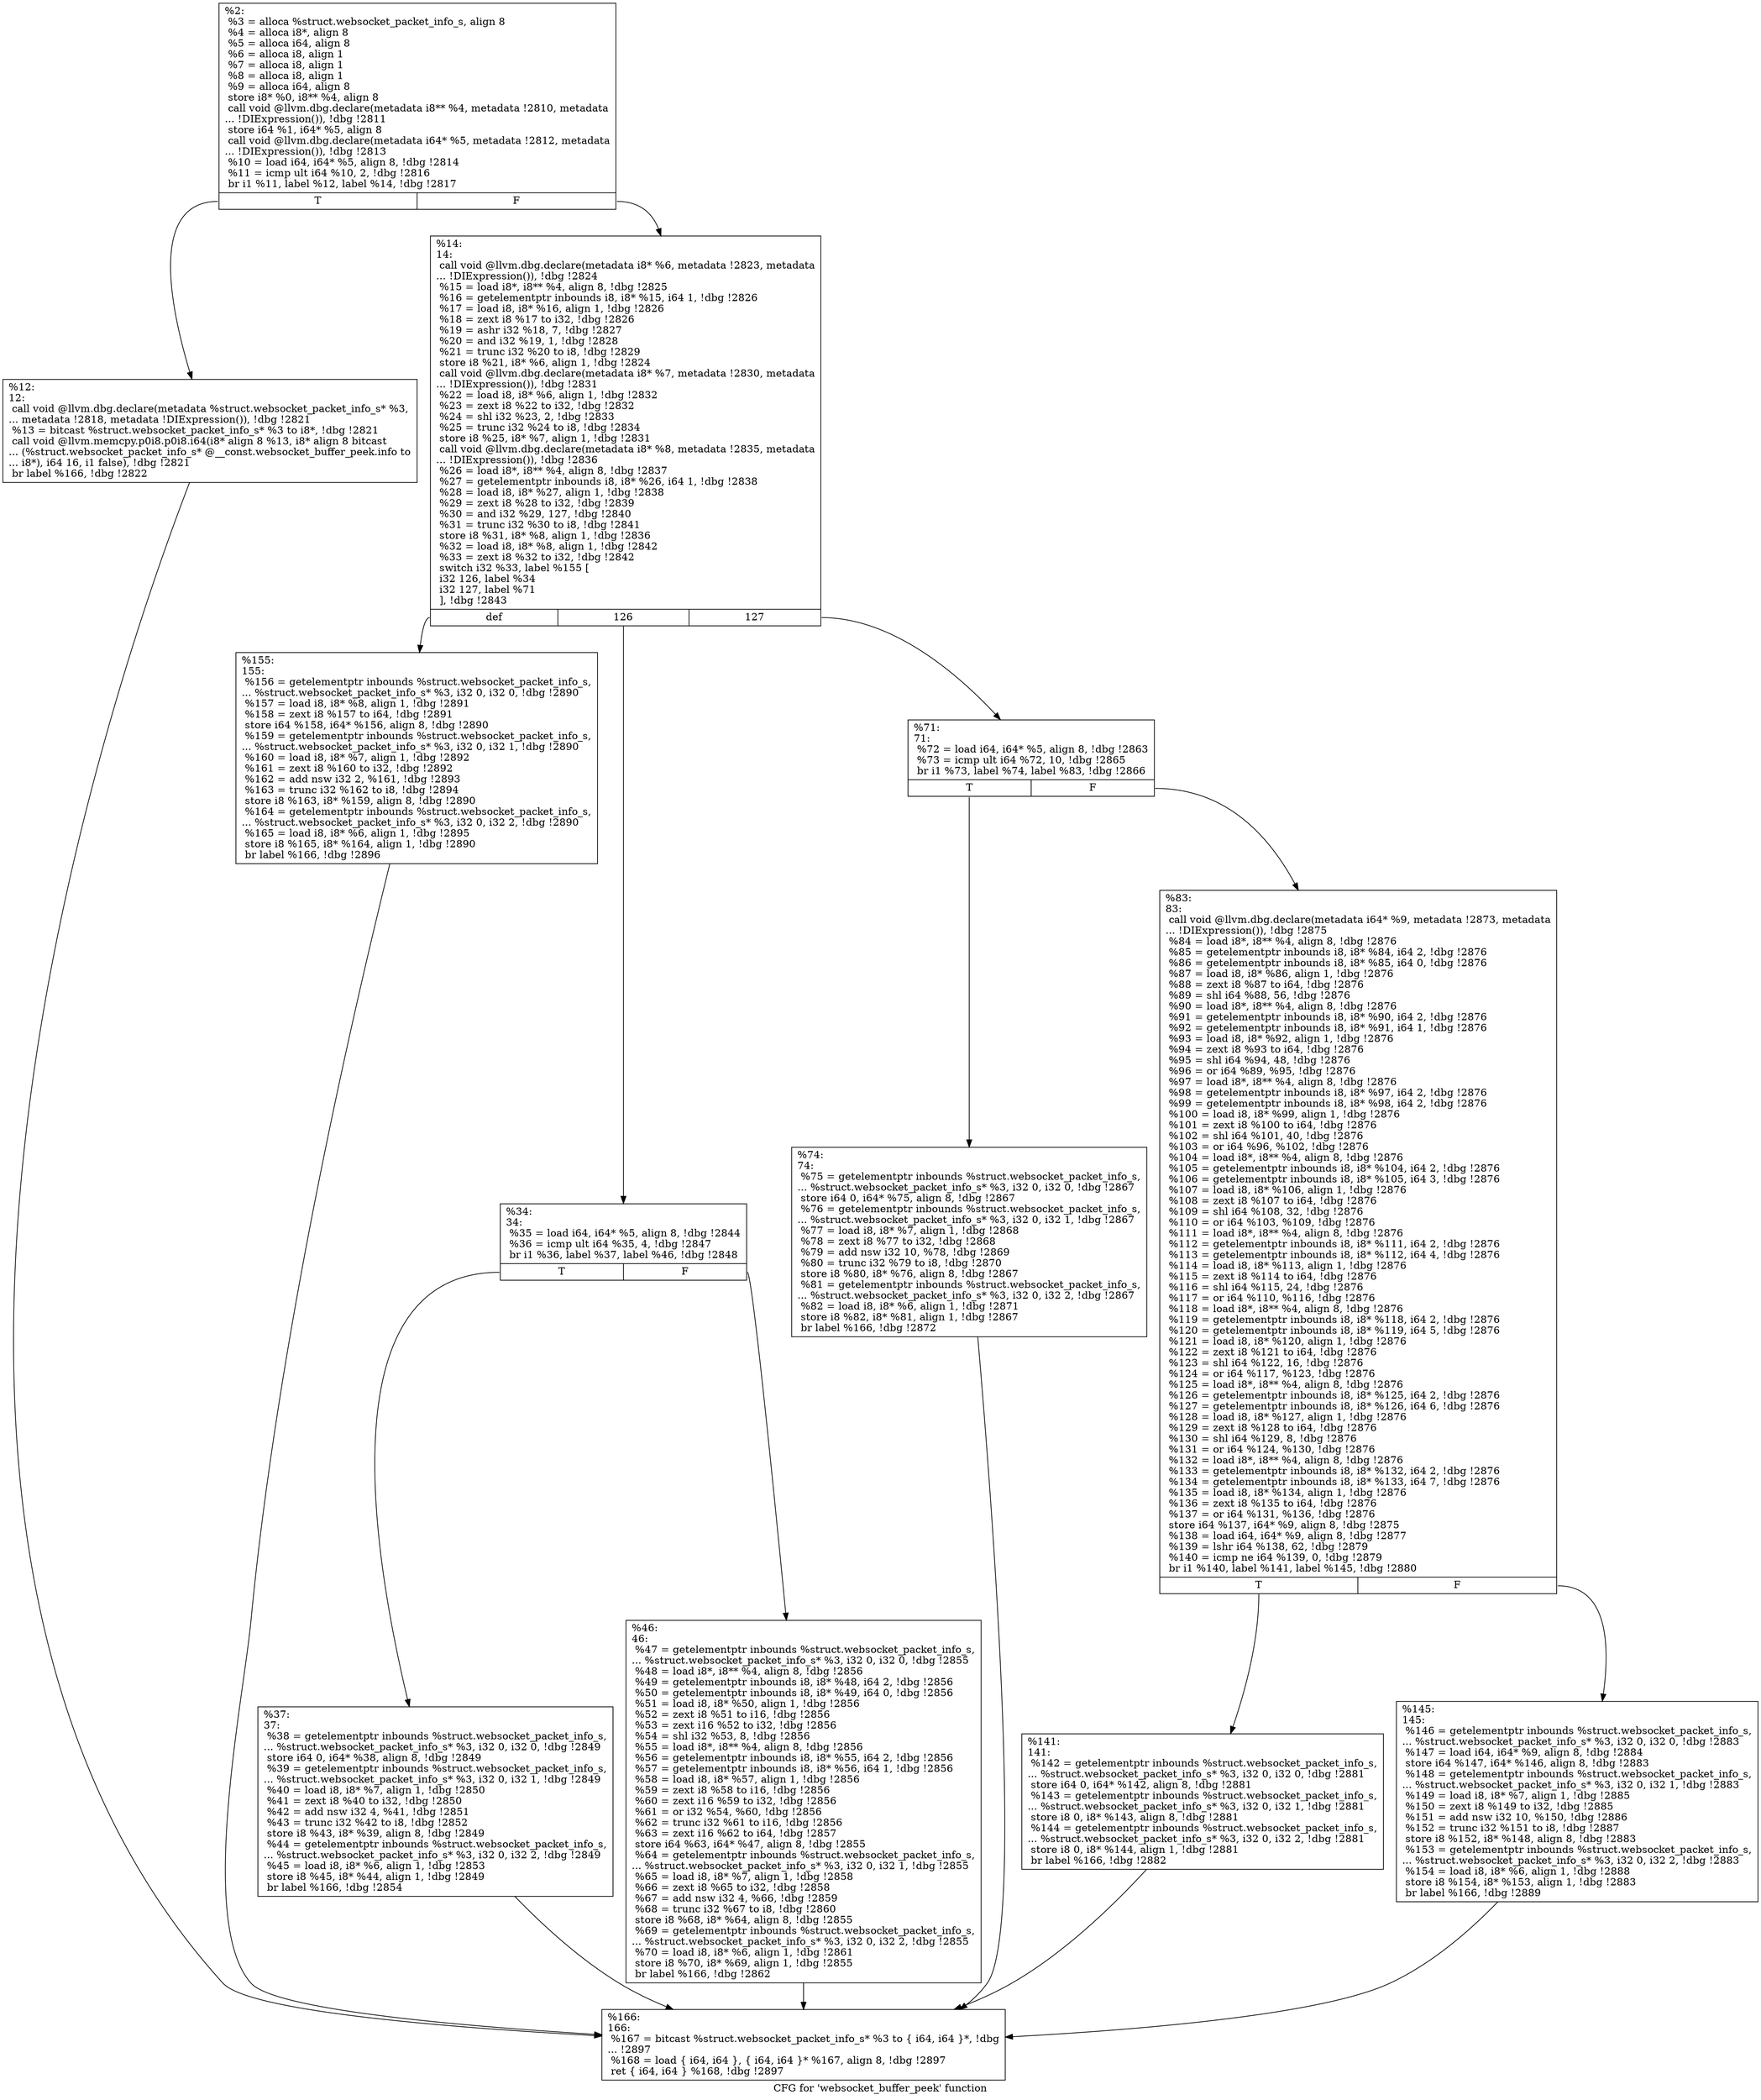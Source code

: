 digraph "CFG for 'websocket_buffer_peek' function" {
	label="CFG for 'websocket_buffer_peek' function";

	Node0x5568525af520 [shape=record,label="{%2:\l  %3 = alloca %struct.websocket_packet_info_s, align 8\l  %4 = alloca i8*, align 8\l  %5 = alloca i64, align 8\l  %6 = alloca i8, align 1\l  %7 = alloca i8, align 1\l  %8 = alloca i8, align 1\l  %9 = alloca i64, align 8\l  store i8* %0, i8** %4, align 8\l  call void @llvm.dbg.declare(metadata i8** %4, metadata !2810, metadata\l... !DIExpression()), !dbg !2811\l  store i64 %1, i64* %5, align 8\l  call void @llvm.dbg.declare(metadata i64* %5, metadata !2812, metadata\l... !DIExpression()), !dbg !2813\l  %10 = load i64, i64* %5, align 8, !dbg !2814\l  %11 = icmp ult i64 %10, 2, !dbg !2816\l  br i1 %11, label %12, label %14, !dbg !2817\l|{<s0>T|<s1>F}}"];
	Node0x5568525af520:s0 -> Node0x5568525af640;
	Node0x5568525af520:s1 -> Node0x5568525af690;
	Node0x5568525af640 [shape=record,label="{%12:\l12:                                               \l  call void @llvm.dbg.declare(metadata %struct.websocket_packet_info_s* %3,\l... metadata !2818, metadata !DIExpression()), !dbg !2821\l  %13 = bitcast %struct.websocket_packet_info_s* %3 to i8*, !dbg !2821\l  call void @llvm.memcpy.p0i8.p0i8.i64(i8* align 8 %13, i8* align 8 bitcast\l... (%struct.websocket_packet_info_s* @__const.websocket_buffer_peek.info to\l... i8*), i64 16, i1 false), !dbg !2821\l  br label %166, !dbg !2822\l}"];
	Node0x5568525af640 -> Node0x5568525af9b0;
	Node0x5568525af690 [shape=record,label="{%14:\l14:                                               \l  call void @llvm.dbg.declare(metadata i8* %6, metadata !2823, metadata\l... !DIExpression()), !dbg !2824\l  %15 = load i8*, i8** %4, align 8, !dbg !2825\l  %16 = getelementptr inbounds i8, i8* %15, i64 1, !dbg !2826\l  %17 = load i8, i8* %16, align 1, !dbg !2826\l  %18 = zext i8 %17 to i32, !dbg !2826\l  %19 = ashr i32 %18, 7, !dbg !2827\l  %20 = and i32 %19, 1, !dbg !2828\l  %21 = trunc i32 %20 to i8, !dbg !2829\l  store i8 %21, i8* %6, align 1, !dbg !2824\l  call void @llvm.dbg.declare(metadata i8* %7, metadata !2830, metadata\l... !DIExpression()), !dbg !2831\l  %22 = load i8, i8* %6, align 1, !dbg !2832\l  %23 = zext i8 %22 to i32, !dbg !2832\l  %24 = shl i32 %23, 2, !dbg !2833\l  %25 = trunc i32 %24 to i8, !dbg !2834\l  store i8 %25, i8* %7, align 1, !dbg !2831\l  call void @llvm.dbg.declare(metadata i8* %8, metadata !2835, metadata\l... !DIExpression()), !dbg !2836\l  %26 = load i8*, i8** %4, align 8, !dbg !2837\l  %27 = getelementptr inbounds i8, i8* %26, i64 1, !dbg !2838\l  %28 = load i8, i8* %27, align 1, !dbg !2838\l  %29 = zext i8 %28 to i32, !dbg !2839\l  %30 = and i32 %29, 127, !dbg !2840\l  %31 = trunc i32 %30 to i8, !dbg !2841\l  store i8 %31, i8* %8, align 1, !dbg !2836\l  %32 = load i8, i8* %8, align 1, !dbg !2842\l  %33 = zext i8 %32 to i32, !dbg !2842\l  switch i32 %33, label %155 [\l    i32 126, label %34\l    i32 127, label %71\l  ], !dbg !2843\l|{<s0>def|<s1>126|<s2>127}}"];
	Node0x5568525af690:s0 -> Node0x5568525af960;
	Node0x5568525af690:s1 -> Node0x5568525af6e0;
	Node0x5568525af690:s2 -> Node0x5568525af7d0;
	Node0x5568525af6e0 [shape=record,label="{%34:\l34:                                               \l  %35 = load i64, i64* %5, align 8, !dbg !2844\l  %36 = icmp ult i64 %35, 4, !dbg !2847\l  br i1 %36, label %37, label %46, !dbg !2848\l|{<s0>T|<s1>F}}"];
	Node0x5568525af6e0:s0 -> Node0x5568525af730;
	Node0x5568525af6e0:s1 -> Node0x5568525af780;
	Node0x5568525af730 [shape=record,label="{%37:\l37:                                               \l  %38 = getelementptr inbounds %struct.websocket_packet_info_s,\l... %struct.websocket_packet_info_s* %3, i32 0, i32 0, !dbg !2849\l  store i64 0, i64* %38, align 8, !dbg !2849\l  %39 = getelementptr inbounds %struct.websocket_packet_info_s,\l... %struct.websocket_packet_info_s* %3, i32 0, i32 1, !dbg !2849\l  %40 = load i8, i8* %7, align 1, !dbg !2850\l  %41 = zext i8 %40 to i32, !dbg !2850\l  %42 = add nsw i32 4, %41, !dbg !2851\l  %43 = trunc i32 %42 to i8, !dbg !2852\l  store i8 %43, i8* %39, align 8, !dbg !2849\l  %44 = getelementptr inbounds %struct.websocket_packet_info_s,\l... %struct.websocket_packet_info_s* %3, i32 0, i32 2, !dbg !2849\l  %45 = load i8, i8* %6, align 1, !dbg !2853\l  store i8 %45, i8* %44, align 1, !dbg !2849\l  br label %166, !dbg !2854\l}"];
	Node0x5568525af730 -> Node0x5568525af9b0;
	Node0x5568525af780 [shape=record,label="{%46:\l46:                                               \l  %47 = getelementptr inbounds %struct.websocket_packet_info_s,\l... %struct.websocket_packet_info_s* %3, i32 0, i32 0, !dbg !2855\l  %48 = load i8*, i8** %4, align 8, !dbg !2856\l  %49 = getelementptr inbounds i8, i8* %48, i64 2, !dbg !2856\l  %50 = getelementptr inbounds i8, i8* %49, i64 0, !dbg !2856\l  %51 = load i8, i8* %50, align 1, !dbg !2856\l  %52 = zext i8 %51 to i16, !dbg !2856\l  %53 = zext i16 %52 to i32, !dbg !2856\l  %54 = shl i32 %53, 8, !dbg !2856\l  %55 = load i8*, i8** %4, align 8, !dbg !2856\l  %56 = getelementptr inbounds i8, i8* %55, i64 2, !dbg !2856\l  %57 = getelementptr inbounds i8, i8* %56, i64 1, !dbg !2856\l  %58 = load i8, i8* %57, align 1, !dbg !2856\l  %59 = zext i8 %58 to i16, !dbg !2856\l  %60 = zext i16 %59 to i32, !dbg !2856\l  %61 = or i32 %54, %60, !dbg !2856\l  %62 = trunc i32 %61 to i16, !dbg !2856\l  %63 = zext i16 %62 to i64, !dbg !2857\l  store i64 %63, i64* %47, align 8, !dbg !2855\l  %64 = getelementptr inbounds %struct.websocket_packet_info_s,\l... %struct.websocket_packet_info_s* %3, i32 0, i32 1, !dbg !2855\l  %65 = load i8, i8* %7, align 1, !dbg !2858\l  %66 = zext i8 %65 to i32, !dbg !2858\l  %67 = add nsw i32 4, %66, !dbg !2859\l  %68 = trunc i32 %67 to i8, !dbg !2860\l  store i8 %68, i8* %64, align 8, !dbg !2855\l  %69 = getelementptr inbounds %struct.websocket_packet_info_s,\l... %struct.websocket_packet_info_s* %3, i32 0, i32 2, !dbg !2855\l  %70 = load i8, i8* %6, align 1, !dbg !2861\l  store i8 %70, i8* %69, align 1, !dbg !2855\l  br label %166, !dbg !2862\l}"];
	Node0x5568525af780 -> Node0x5568525af9b0;
	Node0x5568525af7d0 [shape=record,label="{%71:\l71:                                               \l  %72 = load i64, i64* %5, align 8, !dbg !2863\l  %73 = icmp ult i64 %72, 10, !dbg !2865\l  br i1 %73, label %74, label %83, !dbg !2866\l|{<s0>T|<s1>F}}"];
	Node0x5568525af7d0:s0 -> Node0x5568525af820;
	Node0x5568525af7d0:s1 -> Node0x5568525af870;
	Node0x5568525af820 [shape=record,label="{%74:\l74:                                               \l  %75 = getelementptr inbounds %struct.websocket_packet_info_s,\l... %struct.websocket_packet_info_s* %3, i32 0, i32 0, !dbg !2867\l  store i64 0, i64* %75, align 8, !dbg !2867\l  %76 = getelementptr inbounds %struct.websocket_packet_info_s,\l... %struct.websocket_packet_info_s* %3, i32 0, i32 1, !dbg !2867\l  %77 = load i8, i8* %7, align 1, !dbg !2868\l  %78 = zext i8 %77 to i32, !dbg !2868\l  %79 = add nsw i32 10, %78, !dbg !2869\l  %80 = trunc i32 %79 to i8, !dbg !2870\l  store i8 %80, i8* %76, align 8, !dbg !2867\l  %81 = getelementptr inbounds %struct.websocket_packet_info_s,\l... %struct.websocket_packet_info_s* %3, i32 0, i32 2, !dbg !2867\l  %82 = load i8, i8* %6, align 1, !dbg !2871\l  store i8 %82, i8* %81, align 1, !dbg !2867\l  br label %166, !dbg !2872\l}"];
	Node0x5568525af820 -> Node0x5568525af9b0;
	Node0x5568525af870 [shape=record,label="{%83:\l83:                                               \l  call void @llvm.dbg.declare(metadata i64* %9, metadata !2873, metadata\l... !DIExpression()), !dbg !2875\l  %84 = load i8*, i8** %4, align 8, !dbg !2876\l  %85 = getelementptr inbounds i8, i8* %84, i64 2, !dbg !2876\l  %86 = getelementptr inbounds i8, i8* %85, i64 0, !dbg !2876\l  %87 = load i8, i8* %86, align 1, !dbg !2876\l  %88 = zext i8 %87 to i64, !dbg !2876\l  %89 = shl i64 %88, 56, !dbg !2876\l  %90 = load i8*, i8** %4, align 8, !dbg !2876\l  %91 = getelementptr inbounds i8, i8* %90, i64 2, !dbg !2876\l  %92 = getelementptr inbounds i8, i8* %91, i64 1, !dbg !2876\l  %93 = load i8, i8* %92, align 1, !dbg !2876\l  %94 = zext i8 %93 to i64, !dbg !2876\l  %95 = shl i64 %94, 48, !dbg !2876\l  %96 = or i64 %89, %95, !dbg !2876\l  %97 = load i8*, i8** %4, align 8, !dbg !2876\l  %98 = getelementptr inbounds i8, i8* %97, i64 2, !dbg !2876\l  %99 = getelementptr inbounds i8, i8* %98, i64 2, !dbg !2876\l  %100 = load i8, i8* %99, align 1, !dbg !2876\l  %101 = zext i8 %100 to i64, !dbg !2876\l  %102 = shl i64 %101, 40, !dbg !2876\l  %103 = or i64 %96, %102, !dbg !2876\l  %104 = load i8*, i8** %4, align 8, !dbg !2876\l  %105 = getelementptr inbounds i8, i8* %104, i64 2, !dbg !2876\l  %106 = getelementptr inbounds i8, i8* %105, i64 3, !dbg !2876\l  %107 = load i8, i8* %106, align 1, !dbg !2876\l  %108 = zext i8 %107 to i64, !dbg !2876\l  %109 = shl i64 %108, 32, !dbg !2876\l  %110 = or i64 %103, %109, !dbg !2876\l  %111 = load i8*, i8** %4, align 8, !dbg !2876\l  %112 = getelementptr inbounds i8, i8* %111, i64 2, !dbg !2876\l  %113 = getelementptr inbounds i8, i8* %112, i64 4, !dbg !2876\l  %114 = load i8, i8* %113, align 1, !dbg !2876\l  %115 = zext i8 %114 to i64, !dbg !2876\l  %116 = shl i64 %115, 24, !dbg !2876\l  %117 = or i64 %110, %116, !dbg !2876\l  %118 = load i8*, i8** %4, align 8, !dbg !2876\l  %119 = getelementptr inbounds i8, i8* %118, i64 2, !dbg !2876\l  %120 = getelementptr inbounds i8, i8* %119, i64 5, !dbg !2876\l  %121 = load i8, i8* %120, align 1, !dbg !2876\l  %122 = zext i8 %121 to i64, !dbg !2876\l  %123 = shl i64 %122, 16, !dbg !2876\l  %124 = or i64 %117, %123, !dbg !2876\l  %125 = load i8*, i8** %4, align 8, !dbg !2876\l  %126 = getelementptr inbounds i8, i8* %125, i64 2, !dbg !2876\l  %127 = getelementptr inbounds i8, i8* %126, i64 6, !dbg !2876\l  %128 = load i8, i8* %127, align 1, !dbg !2876\l  %129 = zext i8 %128 to i64, !dbg !2876\l  %130 = shl i64 %129, 8, !dbg !2876\l  %131 = or i64 %124, %130, !dbg !2876\l  %132 = load i8*, i8** %4, align 8, !dbg !2876\l  %133 = getelementptr inbounds i8, i8* %132, i64 2, !dbg !2876\l  %134 = getelementptr inbounds i8, i8* %133, i64 7, !dbg !2876\l  %135 = load i8, i8* %134, align 1, !dbg !2876\l  %136 = zext i8 %135 to i64, !dbg !2876\l  %137 = or i64 %131, %136, !dbg !2876\l  store i64 %137, i64* %9, align 8, !dbg !2875\l  %138 = load i64, i64* %9, align 8, !dbg !2877\l  %139 = lshr i64 %138, 62, !dbg !2879\l  %140 = icmp ne i64 %139, 0, !dbg !2879\l  br i1 %140, label %141, label %145, !dbg !2880\l|{<s0>T|<s1>F}}"];
	Node0x5568525af870:s0 -> Node0x5568525af8c0;
	Node0x5568525af870:s1 -> Node0x5568525af910;
	Node0x5568525af8c0 [shape=record,label="{%141:\l141:                                              \l  %142 = getelementptr inbounds %struct.websocket_packet_info_s,\l... %struct.websocket_packet_info_s* %3, i32 0, i32 0, !dbg !2881\l  store i64 0, i64* %142, align 8, !dbg !2881\l  %143 = getelementptr inbounds %struct.websocket_packet_info_s,\l... %struct.websocket_packet_info_s* %3, i32 0, i32 1, !dbg !2881\l  store i8 0, i8* %143, align 8, !dbg !2881\l  %144 = getelementptr inbounds %struct.websocket_packet_info_s,\l... %struct.websocket_packet_info_s* %3, i32 0, i32 2, !dbg !2881\l  store i8 0, i8* %144, align 1, !dbg !2881\l  br label %166, !dbg !2882\l}"];
	Node0x5568525af8c0 -> Node0x5568525af9b0;
	Node0x5568525af910 [shape=record,label="{%145:\l145:                                              \l  %146 = getelementptr inbounds %struct.websocket_packet_info_s,\l... %struct.websocket_packet_info_s* %3, i32 0, i32 0, !dbg !2883\l  %147 = load i64, i64* %9, align 8, !dbg !2884\l  store i64 %147, i64* %146, align 8, !dbg !2883\l  %148 = getelementptr inbounds %struct.websocket_packet_info_s,\l... %struct.websocket_packet_info_s* %3, i32 0, i32 1, !dbg !2883\l  %149 = load i8, i8* %7, align 1, !dbg !2885\l  %150 = zext i8 %149 to i32, !dbg !2885\l  %151 = add nsw i32 10, %150, !dbg !2886\l  %152 = trunc i32 %151 to i8, !dbg !2887\l  store i8 %152, i8* %148, align 8, !dbg !2883\l  %153 = getelementptr inbounds %struct.websocket_packet_info_s,\l... %struct.websocket_packet_info_s* %3, i32 0, i32 2, !dbg !2883\l  %154 = load i8, i8* %6, align 1, !dbg !2888\l  store i8 %154, i8* %153, align 1, !dbg !2883\l  br label %166, !dbg !2889\l}"];
	Node0x5568525af910 -> Node0x5568525af9b0;
	Node0x5568525af960 [shape=record,label="{%155:\l155:                                              \l  %156 = getelementptr inbounds %struct.websocket_packet_info_s,\l... %struct.websocket_packet_info_s* %3, i32 0, i32 0, !dbg !2890\l  %157 = load i8, i8* %8, align 1, !dbg !2891\l  %158 = zext i8 %157 to i64, !dbg !2891\l  store i64 %158, i64* %156, align 8, !dbg !2890\l  %159 = getelementptr inbounds %struct.websocket_packet_info_s,\l... %struct.websocket_packet_info_s* %3, i32 0, i32 1, !dbg !2890\l  %160 = load i8, i8* %7, align 1, !dbg !2892\l  %161 = zext i8 %160 to i32, !dbg !2892\l  %162 = add nsw i32 2, %161, !dbg !2893\l  %163 = trunc i32 %162 to i8, !dbg !2894\l  store i8 %163, i8* %159, align 8, !dbg !2890\l  %164 = getelementptr inbounds %struct.websocket_packet_info_s,\l... %struct.websocket_packet_info_s* %3, i32 0, i32 2, !dbg !2890\l  %165 = load i8, i8* %6, align 1, !dbg !2895\l  store i8 %165, i8* %164, align 1, !dbg !2890\l  br label %166, !dbg !2896\l}"];
	Node0x5568525af960 -> Node0x5568525af9b0;
	Node0x5568525af9b0 [shape=record,label="{%166:\l166:                                              \l  %167 = bitcast %struct.websocket_packet_info_s* %3 to \{ i64, i64 \}*, !dbg\l... !2897\l  %168 = load \{ i64, i64 \}, \{ i64, i64 \}* %167, align 8, !dbg !2897\l  ret \{ i64, i64 \} %168, !dbg !2897\l}"];
}
